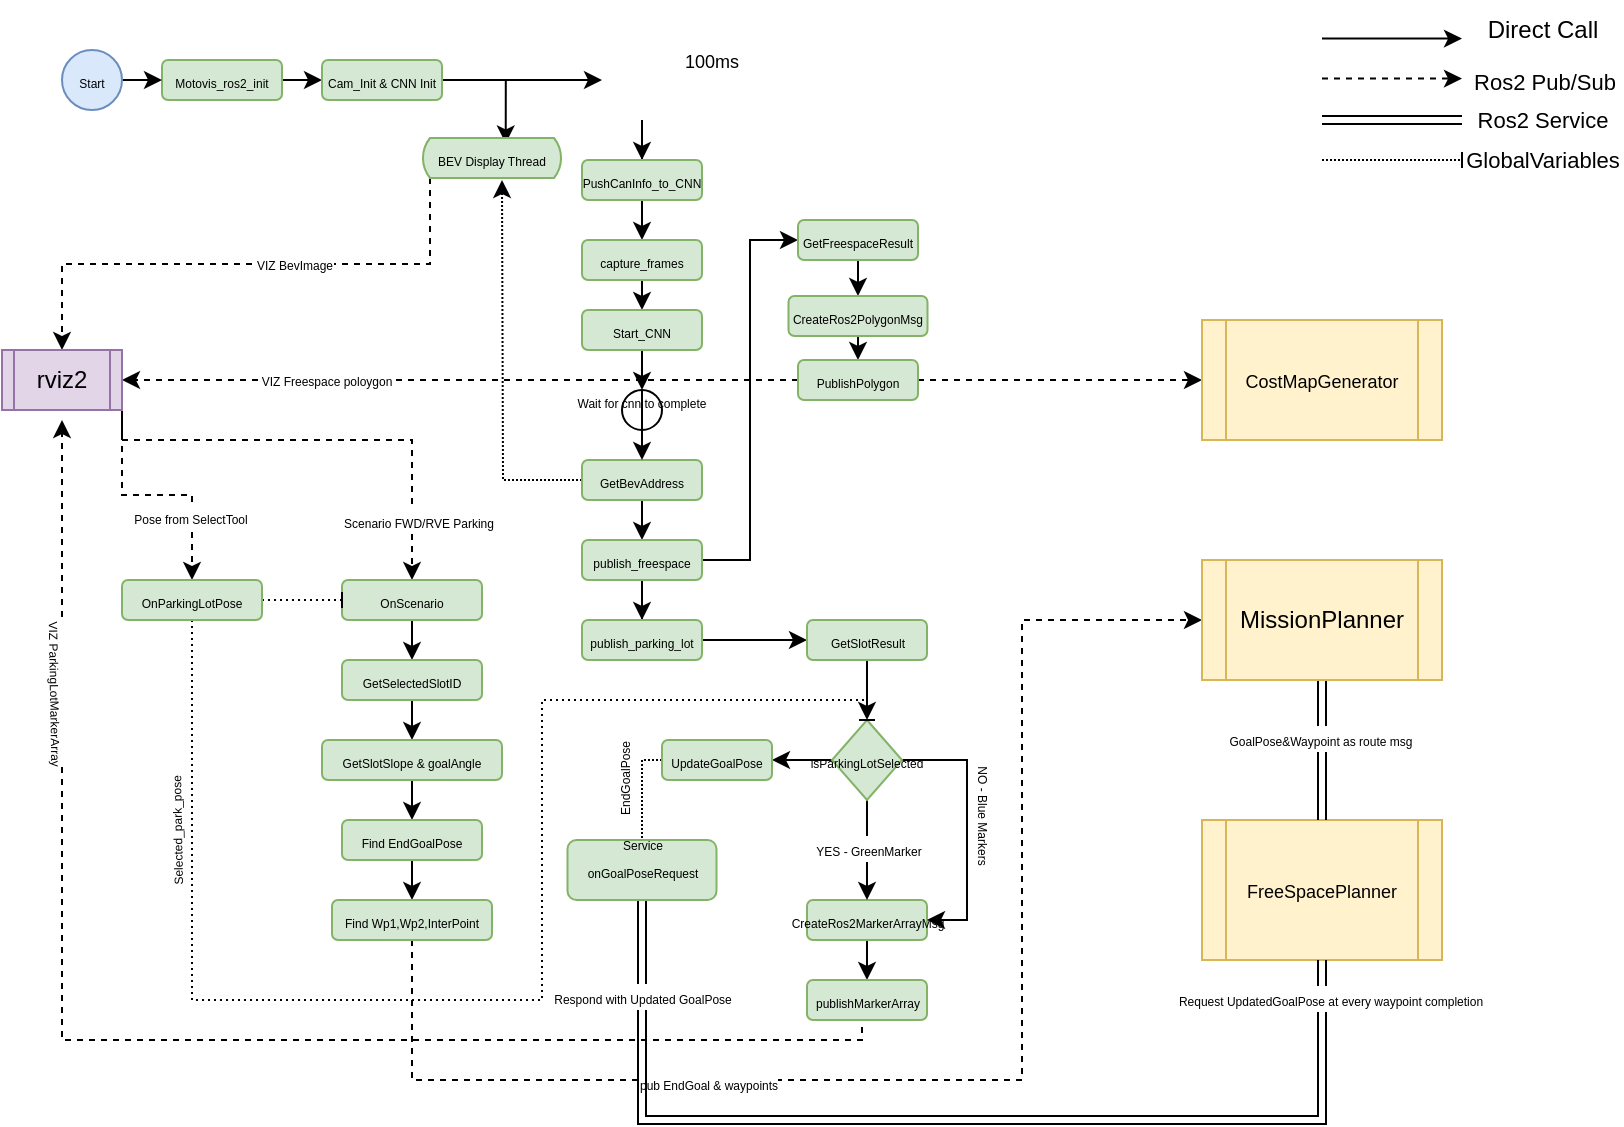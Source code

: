 <mxfile version="21.6.2" type="github">
  <diagram name="Page-1" id="-mco7TJi4aRfyRzVMiyg">
    <mxGraphModel dx="989" dy="577" grid="1" gridSize="10" guides="1" tooltips="1" connect="1" arrows="1" fold="1" page="1" pageScale="1" pageWidth="850" pageHeight="1100" math="0" shadow="0">
      <root>
        <mxCell id="0" />
        <mxCell id="1" parent="0" />
        <mxCell id="SGgT7MJGST8tAyNsxuXf-23" style="edgeStyle=orthogonalEdgeStyle;rounded=0;orthogonalLoop=1;jettySize=auto;html=1;exitX=1;exitY=0.5;exitDx=0;exitDy=0;entryX=0;entryY=0.5;entryDx=0;entryDy=0;" edge="1" parent="1" source="SGgT7MJGST8tAyNsxuXf-1" target="SGgT7MJGST8tAyNsxuXf-3">
          <mxGeometry relative="1" as="geometry" />
        </mxCell>
        <mxCell id="SGgT7MJGST8tAyNsxuXf-1" value="&lt;font style=&quot;font-size: 6px;&quot;&gt;Motovis_ros2_init&lt;/font&gt;" style="rounded=1;whiteSpace=wrap;html=1;fillColor=#d5e8d4;strokeColor=#82b366;" vertex="1" parent="1">
          <mxGeometry x="80" y="50" width="60" height="20" as="geometry" />
        </mxCell>
        <mxCell id="SGgT7MJGST8tAyNsxuXf-22" style="edgeStyle=orthogonalEdgeStyle;rounded=0;orthogonalLoop=1;jettySize=auto;html=1;exitX=1;exitY=0.5;exitDx=0;exitDy=0;entryX=0;entryY=0.5;entryDx=0;entryDy=0;" edge="1" parent="1" source="SGgT7MJGST8tAyNsxuXf-2" target="SGgT7MJGST8tAyNsxuXf-1">
          <mxGeometry relative="1" as="geometry" />
        </mxCell>
        <mxCell id="SGgT7MJGST8tAyNsxuXf-2" value="&lt;font style=&quot;font-size: 6px;&quot;&gt;Start&lt;/font&gt;" style="ellipse;whiteSpace=wrap;html=1;aspect=fixed;fillColor=#dae8fc;strokeColor=#6c8ebf;" vertex="1" parent="1">
          <mxGeometry x="30" y="45" width="30" height="30" as="geometry" />
        </mxCell>
        <mxCell id="SGgT7MJGST8tAyNsxuXf-24" style="edgeStyle=orthogonalEdgeStyle;rounded=0;orthogonalLoop=1;jettySize=auto;html=1;exitX=1;exitY=0.5;exitDx=0;exitDy=0;" edge="1" parent="1" source="SGgT7MJGST8tAyNsxuXf-3" target="SGgT7MJGST8tAyNsxuXf-9">
          <mxGeometry relative="1" as="geometry" />
        </mxCell>
        <mxCell id="SGgT7MJGST8tAyNsxuXf-25" style="edgeStyle=orthogonalEdgeStyle;rounded=0;orthogonalLoop=1;jettySize=auto;html=1;exitX=1;exitY=0.5;exitDx=0;exitDy=0;entryX=0.598;entryY=0.136;entryDx=0;entryDy=0;entryPerimeter=0;" edge="1" parent="1" source="SGgT7MJGST8tAyNsxuXf-3" target="SGgT7MJGST8tAyNsxuXf-20">
          <mxGeometry relative="1" as="geometry" />
        </mxCell>
        <mxCell id="SGgT7MJGST8tAyNsxuXf-3" value="&lt;font style=&quot;font-size: 6px;&quot;&gt;Cam_Init &amp;amp; CNN Init&lt;/font&gt;" style="rounded=1;whiteSpace=wrap;html=1;fillColor=#d5e8d4;strokeColor=#82b366;" vertex="1" parent="1">
          <mxGeometry x="160" y="50" width="60" height="20" as="geometry" />
        </mxCell>
        <mxCell id="SGgT7MJGST8tAyNsxuXf-27" style="edgeStyle=orthogonalEdgeStyle;rounded=0;orthogonalLoop=1;jettySize=auto;html=1;exitX=0.5;exitY=1;exitDx=0;exitDy=0;" edge="1" parent="1" source="SGgT7MJGST8tAyNsxuXf-9" target="SGgT7MJGST8tAyNsxuXf-11">
          <mxGeometry relative="1" as="geometry" />
        </mxCell>
        <mxCell id="SGgT7MJGST8tAyNsxuXf-9" value="" style="shape=image;html=1;verticalAlign=top;verticalLabelPosition=bottom;labelBackgroundColor=#ffffff;imageAspect=0;aspect=fixed;image=https://cdn3.iconfinder.com/data/icons/arrows-set-12/512/history-128.png" vertex="1" parent="1">
          <mxGeometry x="300" y="40" width="40" height="40" as="geometry" />
        </mxCell>
        <mxCell id="SGgT7MJGST8tAyNsxuXf-28" style="edgeStyle=orthogonalEdgeStyle;rounded=0;orthogonalLoop=1;jettySize=auto;html=1;exitX=0.5;exitY=1;exitDx=0;exitDy=0;entryX=0.5;entryY=0;entryDx=0;entryDy=0;" edge="1" parent="1" source="SGgT7MJGST8tAyNsxuXf-11" target="SGgT7MJGST8tAyNsxuXf-13">
          <mxGeometry relative="1" as="geometry" />
        </mxCell>
        <mxCell id="SGgT7MJGST8tAyNsxuXf-11" value="&lt;font style=&quot;font-size: 6px;&quot;&gt;PushCanInfo_to_CNN&lt;/font&gt;" style="rounded=1;whiteSpace=wrap;html=1;fillColor=#d5e8d4;strokeColor=#82b366;" vertex="1" parent="1">
          <mxGeometry x="290" y="100" width="60" height="20" as="geometry" />
        </mxCell>
        <mxCell id="SGgT7MJGST8tAyNsxuXf-29" style="edgeStyle=orthogonalEdgeStyle;rounded=0;orthogonalLoop=1;jettySize=auto;html=1;exitX=0.5;exitY=1;exitDx=0;exitDy=0;entryX=0.5;entryY=0;entryDx=0;entryDy=0;" edge="1" parent="1" source="SGgT7MJGST8tAyNsxuXf-13" target="SGgT7MJGST8tAyNsxuXf-14">
          <mxGeometry relative="1" as="geometry" />
        </mxCell>
        <mxCell id="SGgT7MJGST8tAyNsxuXf-13" value="&lt;font style=&quot;font-size: 6px;&quot;&gt;capture_frames&lt;/font&gt;" style="rounded=1;whiteSpace=wrap;html=1;fillColor=#d5e8d4;strokeColor=#82b366;" vertex="1" parent="1">
          <mxGeometry x="290" y="140" width="60" height="20" as="geometry" />
        </mxCell>
        <mxCell id="SGgT7MJGST8tAyNsxuXf-32" style="edgeStyle=orthogonalEdgeStyle;rounded=0;orthogonalLoop=1;jettySize=auto;html=1;exitX=0.5;exitY=1;exitDx=0;exitDy=0;entryX=0.5;entryY=0;entryDx=0;entryDy=0;" edge="1" parent="1" source="SGgT7MJGST8tAyNsxuXf-14" target="SGgT7MJGST8tAyNsxuXf-31">
          <mxGeometry relative="1" as="geometry" />
        </mxCell>
        <mxCell id="SGgT7MJGST8tAyNsxuXf-14" value="&lt;span style=&quot;font-size: 6px;&quot;&gt;Start_CNN&lt;/span&gt;" style="rounded=1;whiteSpace=wrap;html=1;fillColor=#d5e8d4;strokeColor=#82b366;" vertex="1" parent="1">
          <mxGeometry x="290" y="175" width="60" height="20" as="geometry" />
        </mxCell>
        <mxCell id="SGgT7MJGST8tAyNsxuXf-38" style="edgeStyle=orthogonalEdgeStyle;rounded=0;orthogonalLoop=1;jettySize=auto;html=1;exitX=0;exitY=0.5;exitDx=0;exitDy=0;dashed=1;dashPattern=1 1;" edge="1" parent="1" source="SGgT7MJGST8tAyNsxuXf-15">
          <mxGeometry relative="1" as="geometry">
            <mxPoint x="250" y="110" as="targetPoint" />
          </mxGeometry>
        </mxCell>
        <mxCell id="SGgT7MJGST8tAyNsxuXf-39" style="edgeStyle=orthogonalEdgeStyle;rounded=0;orthogonalLoop=1;jettySize=auto;html=1;exitX=0.5;exitY=1;exitDx=0;exitDy=0;entryX=0.5;entryY=0;entryDx=0;entryDy=0;" edge="1" parent="1" source="SGgT7MJGST8tAyNsxuXf-15" target="SGgT7MJGST8tAyNsxuXf-17">
          <mxGeometry relative="1" as="geometry" />
        </mxCell>
        <mxCell id="SGgT7MJGST8tAyNsxuXf-15" value="&lt;font style=&quot;font-size: 6px;&quot;&gt;GetBevAddress&lt;/font&gt;" style="rounded=1;whiteSpace=wrap;html=1;fillColor=#d5e8d4;strokeColor=#82b366;" vertex="1" parent="1">
          <mxGeometry x="290" y="250" width="60" height="20" as="geometry" />
        </mxCell>
        <mxCell id="SGgT7MJGST8tAyNsxuXf-40" style="edgeStyle=orthogonalEdgeStyle;rounded=0;orthogonalLoop=1;jettySize=auto;html=1;exitX=1;exitY=0.5;exitDx=0;exitDy=0;entryX=0;entryY=0.5;entryDx=0;entryDy=0;" edge="1" parent="1" source="SGgT7MJGST8tAyNsxuXf-17" target="SGgT7MJGST8tAyNsxuXf-19">
          <mxGeometry relative="1" as="geometry" />
        </mxCell>
        <mxCell id="SGgT7MJGST8tAyNsxuXf-91" style="edgeStyle=orthogonalEdgeStyle;rounded=0;orthogonalLoop=1;jettySize=auto;html=1;exitX=0.5;exitY=1;exitDx=0;exitDy=0;" edge="1" parent="1" source="SGgT7MJGST8tAyNsxuXf-17" target="SGgT7MJGST8tAyNsxuXf-52">
          <mxGeometry relative="1" as="geometry" />
        </mxCell>
        <mxCell id="SGgT7MJGST8tAyNsxuXf-17" value="&lt;font style=&quot;font-size: 6px;&quot;&gt;publish_freespace&lt;/font&gt;" style="rounded=1;whiteSpace=wrap;html=1;fillColor=#d5e8d4;strokeColor=#82b366;" vertex="1" parent="1">
          <mxGeometry x="290" y="290" width="60" height="20" as="geometry" />
        </mxCell>
        <mxCell id="SGgT7MJGST8tAyNsxuXf-119" style="edgeStyle=orthogonalEdgeStyle;rounded=0;orthogonalLoop=1;jettySize=auto;html=1;exitX=0.5;exitY=1;exitDx=0;exitDy=0;entryX=0.5;entryY=0;entryDx=0;entryDy=0;" edge="1" parent="1" source="SGgT7MJGST8tAyNsxuXf-19" target="SGgT7MJGST8tAyNsxuXf-41">
          <mxGeometry relative="1" as="geometry" />
        </mxCell>
        <mxCell id="SGgT7MJGST8tAyNsxuXf-19" value="&lt;font style=&quot;font-size: 6px;&quot;&gt;GetFreespaceResult&lt;/font&gt;" style="rounded=1;whiteSpace=wrap;html=1;fillColor=#d5e8d4;strokeColor=#82b366;" vertex="1" parent="1">
          <mxGeometry x="398" y="130" width="60" height="20" as="geometry" />
        </mxCell>
        <mxCell id="SGgT7MJGST8tAyNsxuXf-54" style="edgeStyle=orthogonalEdgeStyle;rounded=0;orthogonalLoop=1;jettySize=auto;html=1;exitX=0;exitY=0;exitDx=4;exitDy=20;exitPerimeter=0;dashed=1;" edge="1" parent="1" source="SGgT7MJGST8tAyNsxuXf-20" target="SGgT7MJGST8tAyNsxuXf-53">
          <mxGeometry relative="1" as="geometry" />
        </mxCell>
        <mxCell id="SGgT7MJGST8tAyNsxuXf-117" value="&lt;font style=&quot;font-size: 6px;&quot;&gt;VIZ BevImage&lt;/font&gt;" style="edgeLabel;html=1;align=center;verticalAlign=middle;resizable=0;points=[];" vertex="1" connectable="0" parent="SGgT7MJGST8tAyNsxuXf-54">
          <mxGeometry x="-0.178" y="-1" relative="1" as="geometry">
            <mxPoint as="offset" />
          </mxGeometry>
        </mxCell>
        <mxCell id="SGgT7MJGST8tAyNsxuXf-20" value="&lt;font style=&quot;font-size: 6px;&quot;&gt;BEV Display Thread&lt;/font&gt;" style="html=1;dashed=0;whiteSpace=wrap;shape=mxgraph.dfd.loop;fillColor=#d5e8d4;strokeColor=#82b366;" vertex="1" parent="1">
          <mxGeometry x="210" y="89" width="70" height="20" as="geometry" />
        </mxCell>
        <mxCell id="SGgT7MJGST8tAyNsxuXf-33" style="edgeStyle=orthogonalEdgeStyle;rounded=0;orthogonalLoop=1;jettySize=auto;html=1;exitX=0.5;exitY=1;exitDx=0;exitDy=0;entryX=0.5;entryY=0;entryDx=0;entryDy=0;" edge="1" parent="1" source="SGgT7MJGST8tAyNsxuXf-31" target="SGgT7MJGST8tAyNsxuXf-15">
          <mxGeometry relative="1" as="geometry" />
        </mxCell>
        <mxCell id="SGgT7MJGST8tAyNsxuXf-31" value="" style="shape=lineEllipse;line=vertical;perimeter=ellipsePerimeter;whiteSpace=wrap;html=1;backgroundOutline=1;" vertex="1" parent="1">
          <mxGeometry x="310" y="215" width="20" height="20" as="geometry" />
        </mxCell>
        <mxCell id="SGgT7MJGST8tAyNsxuXf-34" value="&lt;font style=&quot;font-size: 6px;&quot;&gt;Wait for cnn to complete&lt;/font&gt;" style="text;html=1;strokeColor=none;fillColor=none;align=center;verticalAlign=middle;whiteSpace=wrap;rounded=0;" vertex="1" parent="1">
          <mxGeometry x="280" y="215" width="80" height="10" as="geometry" />
        </mxCell>
        <mxCell id="SGgT7MJGST8tAyNsxuXf-120" style="edgeStyle=orthogonalEdgeStyle;rounded=0;orthogonalLoop=1;jettySize=auto;html=1;exitX=0.5;exitY=1;exitDx=0;exitDy=0;entryX=0.5;entryY=0;entryDx=0;entryDy=0;" edge="1" parent="1" source="SGgT7MJGST8tAyNsxuXf-41" target="SGgT7MJGST8tAyNsxuXf-45">
          <mxGeometry relative="1" as="geometry" />
        </mxCell>
        <mxCell id="SGgT7MJGST8tAyNsxuXf-41" value="&lt;font style=&quot;font-size: 6px;&quot;&gt;CreateRos2PolygonMsg&lt;/font&gt;" style="rounded=1;whiteSpace=wrap;html=1;fillColor=#d5e8d4;strokeColor=#82b366;" vertex="1" parent="1">
          <mxGeometry x="393.25" y="168" width="69.5" height="20" as="geometry" />
        </mxCell>
        <mxCell id="SGgT7MJGST8tAyNsxuXf-51" style="edgeStyle=orthogonalEdgeStyle;rounded=0;orthogonalLoop=1;jettySize=auto;html=1;exitX=1;exitY=0.5;exitDx=0;exitDy=0;entryX=0;entryY=0.5;entryDx=0;entryDy=0;dashed=1;" edge="1" parent="1" source="SGgT7MJGST8tAyNsxuXf-45" target="SGgT7MJGST8tAyNsxuXf-49">
          <mxGeometry relative="1" as="geometry" />
        </mxCell>
        <mxCell id="SGgT7MJGST8tAyNsxuXf-55" style="edgeStyle=orthogonalEdgeStyle;rounded=0;orthogonalLoop=1;jettySize=auto;html=1;exitX=0;exitY=0.5;exitDx=0;exitDy=0;entryX=1;entryY=0.5;entryDx=0;entryDy=0;dashed=1;" edge="1" parent="1" source="SGgT7MJGST8tAyNsxuXf-45" target="SGgT7MJGST8tAyNsxuXf-53">
          <mxGeometry relative="1" as="geometry">
            <Array as="points">
              <mxPoint x="395" y="210" />
              <mxPoint x="140" y="210" />
              <mxPoint x="140" y="215" />
            </Array>
          </mxGeometry>
        </mxCell>
        <mxCell id="SGgT7MJGST8tAyNsxuXf-116" value="&lt;font style=&quot;font-size: 6px;&quot;&gt;VIZ Freespace poloygon&lt;/font&gt;" style="edgeLabel;html=1;align=center;verticalAlign=middle;resizable=0;points=[];" vertex="1" connectable="0" parent="SGgT7MJGST8tAyNsxuXf-55">
          <mxGeometry x="0.396" y="-1" relative="1" as="geometry">
            <mxPoint as="offset" />
          </mxGeometry>
        </mxCell>
        <mxCell id="SGgT7MJGST8tAyNsxuXf-45" value="&lt;font style=&quot;font-size: 6px;&quot;&gt;PublishPolygon&lt;/font&gt;" style="rounded=1;whiteSpace=wrap;html=1;fillColor=#d5e8d4;strokeColor=#82b366;" vertex="1" parent="1">
          <mxGeometry x="398" y="200" width="60" height="20" as="geometry" />
        </mxCell>
        <mxCell id="SGgT7MJGST8tAyNsxuXf-49" value="&lt;font style=&quot;font-size: 9px;&quot;&gt;CostMapGenerator&lt;/font&gt;" style="shape=process;whiteSpace=wrap;html=1;backgroundOutline=1;fillColor=#fff2cc;strokeColor=#d6b656;" vertex="1" parent="1">
          <mxGeometry x="600" y="180" width="120" height="60" as="geometry" />
        </mxCell>
        <mxCell id="SGgT7MJGST8tAyNsxuXf-50" value="&lt;font style=&quot;font-size: 9px;&quot;&gt;FreeSpacePlanner&lt;/font&gt;" style="shape=process;whiteSpace=wrap;html=1;backgroundOutline=1;fillColor=#fff2cc;strokeColor=#d6b656;" vertex="1" parent="1">
          <mxGeometry x="600" y="430" width="120" height="70" as="geometry" />
        </mxCell>
        <mxCell id="SGgT7MJGST8tAyNsxuXf-60" style="edgeStyle=orthogonalEdgeStyle;rounded=0;orthogonalLoop=1;jettySize=auto;html=1;exitX=1;exitY=0.5;exitDx=0;exitDy=0;entryX=0;entryY=0.5;entryDx=0;entryDy=0;" edge="1" parent="1" source="SGgT7MJGST8tAyNsxuXf-52" target="SGgT7MJGST8tAyNsxuXf-57">
          <mxGeometry relative="1" as="geometry">
            <mxPoint x="380" y="330" as="targetPoint" />
          </mxGeometry>
        </mxCell>
        <mxCell id="SGgT7MJGST8tAyNsxuXf-52" value="&lt;font style=&quot;font-size: 6px;&quot;&gt;publish_parking_lot&lt;/font&gt;" style="rounded=1;whiteSpace=wrap;html=1;fillColor=#d5e8d4;strokeColor=#82b366;" vertex="1" parent="1">
          <mxGeometry x="290" y="330" width="60" height="20" as="geometry" />
        </mxCell>
        <mxCell id="SGgT7MJGST8tAyNsxuXf-74" style="edgeStyle=orthogonalEdgeStyle;rounded=0;orthogonalLoop=1;jettySize=auto;html=1;exitX=1;exitY=0.5;exitDx=0;exitDy=0;entryX=0.5;entryY=0;entryDx=0;entryDy=0;dashed=1;" edge="1" parent="1" source="SGgT7MJGST8tAyNsxuXf-53" target="SGgT7MJGST8tAyNsxuXf-73">
          <mxGeometry relative="1" as="geometry">
            <Array as="points">
              <mxPoint x="60" y="240" />
              <mxPoint x="205" y="240" />
            </Array>
          </mxGeometry>
        </mxCell>
        <mxCell id="SGgT7MJGST8tAyNsxuXf-75" value="&lt;font style=&quot;font-size: 6px;&quot;&gt;Scenario FWD/RVE Parking&lt;/font&gt;" style="edgeLabel;html=1;align=center;verticalAlign=middle;resizable=0;points=[];rotation=0;" vertex="1" connectable="0" parent="SGgT7MJGST8tAyNsxuXf-74">
          <mxGeometry x="0.259" relative="1" as="geometry">
            <mxPoint x="24" y="40" as="offset" />
          </mxGeometry>
        </mxCell>
        <mxCell id="SGgT7MJGST8tAyNsxuXf-99" style="edgeStyle=orthogonalEdgeStyle;rounded=0;orthogonalLoop=1;jettySize=auto;html=1;exitX=1;exitY=1;exitDx=0;exitDy=0;dashed=1;" edge="1" parent="1" source="SGgT7MJGST8tAyNsxuXf-53" target="SGgT7MJGST8tAyNsxuXf-98">
          <mxGeometry relative="1" as="geometry" />
        </mxCell>
        <mxCell id="SGgT7MJGST8tAyNsxuXf-100" value="&lt;font style=&quot;font-size: 6px;&quot;&gt;Pose from SelectTool&lt;/font&gt;" style="edgeLabel;html=1;align=center;verticalAlign=middle;resizable=0;points=[];" vertex="1" connectable="0" parent="SGgT7MJGST8tAyNsxuXf-99">
          <mxGeometry x="0.459" y="-1" relative="1" as="geometry">
            <mxPoint as="offset" />
          </mxGeometry>
        </mxCell>
        <mxCell id="SGgT7MJGST8tAyNsxuXf-53" value="rviz2" style="shape=process;whiteSpace=wrap;html=1;backgroundOutline=1;fillColor=#e1d5e7;strokeColor=#9673a6;" vertex="1" parent="1">
          <mxGeometry y="195" width="60" height="30" as="geometry" />
        </mxCell>
        <mxCell id="SGgT7MJGST8tAyNsxuXf-107" style="edgeStyle=orthogonalEdgeStyle;rounded=0;orthogonalLoop=1;jettySize=auto;html=1;exitX=0.5;exitY=1;exitDx=0;exitDy=0;entryX=0.5;entryY=0;entryDx=0;entryDy=0;" edge="1" parent="1" source="SGgT7MJGST8tAyNsxuXf-57" target="SGgT7MJGST8tAyNsxuXf-64">
          <mxGeometry relative="1" as="geometry" />
        </mxCell>
        <mxCell id="SGgT7MJGST8tAyNsxuXf-57" value="&lt;font style=&quot;font-size: 6px;&quot;&gt;GetSlotResult&lt;/font&gt;" style="rounded=1;whiteSpace=wrap;html=1;fillColor=#d5e8d4;strokeColor=#82b366;" vertex="1" parent="1">
          <mxGeometry x="402.5" y="330" width="60" height="20" as="geometry" />
        </mxCell>
        <mxCell id="SGgT7MJGST8tAyNsxuXf-102" style="edgeStyle=orthogonalEdgeStyle;rounded=0;orthogonalLoop=1;jettySize=auto;html=1;exitX=0.5;exitY=1;exitDx=0;exitDy=0;entryX=0.5;entryY=0;entryDx=0;entryDy=0;" edge="1" parent="1" source="SGgT7MJGST8tAyNsxuXf-62" target="SGgT7MJGST8tAyNsxuXf-70">
          <mxGeometry relative="1" as="geometry" />
        </mxCell>
        <mxCell id="SGgT7MJGST8tAyNsxuXf-62" value="&lt;font style=&quot;font-size: 6px;&quot;&gt;CreateRos2MarkerArrayMsg&lt;/font&gt;" style="rounded=1;whiteSpace=wrap;html=1;fillColor=#d5e8d4;strokeColor=#82b366;" vertex="1" parent="1">
          <mxGeometry x="402.5" y="470" width="60" height="20" as="geometry" />
        </mxCell>
        <mxCell id="SGgT7MJGST8tAyNsxuXf-65" style="edgeStyle=orthogonalEdgeStyle;rounded=0;orthogonalLoop=1;jettySize=auto;html=1;exitX=0.5;exitY=1;exitDx=0;exitDy=0;entryX=0.5;entryY=0;entryDx=0;entryDy=0;" edge="1" parent="1" source="SGgT7MJGST8tAyNsxuXf-64" target="SGgT7MJGST8tAyNsxuXf-62">
          <mxGeometry relative="1" as="geometry" />
        </mxCell>
        <mxCell id="SGgT7MJGST8tAyNsxuXf-66" value="&lt;font style=&quot;font-size: 6px;&quot;&gt;YES - GreenMarker&lt;/font&gt;" style="edgeLabel;html=1;align=center;verticalAlign=middle;resizable=0;points=[];" vertex="1" connectable="0" parent="SGgT7MJGST8tAyNsxuXf-65">
          <mxGeometry x="-0.219" y="2" relative="1" as="geometry">
            <mxPoint x="-2" y="4" as="offset" />
          </mxGeometry>
        </mxCell>
        <mxCell id="SGgT7MJGST8tAyNsxuXf-67" style="edgeStyle=orthogonalEdgeStyle;rounded=0;orthogonalLoop=1;jettySize=auto;html=1;exitX=1;exitY=0.5;exitDx=0;exitDy=0;entryX=1;entryY=0.5;entryDx=0;entryDy=0;" edge="1" parent="1" source="SGgT7MJGST8tAyNsxuXf-64" target="SGgT7MJGST8tAyNsxuXf-62">
          <mxGeometry relative="1" as="geometry" />
        </mxCell>
        <mxCell id="SGgT7MJGST8tAyNsxuXf-68" value="&lt;font style=&quot;font-size: 6px;&quot;&gt;NO - Blue Markers&lt;/font&gt;" style="edgeLabel;html=1;align=center;verticalAlign=middle;resizable=0;points=[];rotation=90;" vertex="1" connectable="0" parent="SGgT7MJGST8tAyNsxuXf-67">
          <mxGeometry x="-0.138" y="-2" relative="1" as="geometry">
            <mxPoint x="12" y="3" as="offset" />
          </mxGeometry>
        </mxCell>
        <mxCell id="SGgT7MJGST8tAyNsxuXf-106" style="edgeStyle=orthogonalEdgeStyle;rounded=0;orthogonalLoop=1;jettySize=auto;html=1;exitX=0.5;exitY=1;exitDx=0;exitDy=0;entryX=1;entryY=0.5;entryDx=0;entryDy=0;" edge="1" parent="1" source="SGgT7MJGST8tAyNsxuXf-64" target="SGgT7MJGST8tAyNsxuXf-105">
          <mxGeometry relative="1" as="geometry">
            <Array as="points">
              <mxPoint x="433" y="400" />
            </Array>
          </mxGeometry>
        </mxCell>
        <mxCell id="SGgT7MJGST8tAyNsxuXf-64" value="&lt;font style=&quot;font-size: 6px;&quot;&gt;isParkingLotSelected&lt;/font&gt;" style="rhombus;whiteSpace=wrap;html=1;fillColor=#d5e8d4;strokeColor=#82b366;" vertex="1" parent="1">
          <mxGeometry x="415" y="380" width="35" height="40" as="geometry" />
        </mxCell>
        <mxCell id="SGgT7MJGST8tAyNsxuXf-92" style="edgeStyle=orthogonalEdgeStyle;rounded=0;orthogonalLoop=1;jettySize=auto;html=1;exitX=0.5;exitY=1;exitDx=0;exitDy=0;dashed=1;" edge="1" parent="1" source="SGgT7MJGST8tAyNsxuXf-70">
          <mxGeometry relative="1" as="geometry">
            <mxPoint x="30" y="230" as="targetPoint" />
            <Array as="points">
              <mxPoint x="430" y="540" />
              <mxPoint x="30" y="540" />
            </Array>
          </mxGeometry>
        </mxCell>
        <mxCell id="SGgT7MJGST8tAyNsxuXf-93" value="&lt;font style=&quot;font-size: 6px;&quot;&gt;VIZ ParkingLotMarkerArray&lt;/font&gt;" style="edgeLabel;html=1;align=center;verticalAlign=middle;resizable=0;points=[];rotation=89;" vertex="1" connectable="0" parent="SGgT7MJGST8tAyNsxuXf-92">
          <mxGeometry x="0.624" y="2" relative="1" as="geometry">
            <mxPoint as="offset" />
          </mxGeometry>
        </mxCell>
        <mxCell id="SGgT7MJGST8tAyNsxuXf-70" value="&lt;font style=&quot;font-size: 6px;&quot;&gt;publishMarkerArray&lt;/font&gt;" style="rounded=1;whiteSpace=wrap;html=1;fillColor=#d5e8d4;strokeColor=#82b366;" vertex="1" parent="1">
          <mxGeometry x="402.5" y="510" width="60" height="20" as="geometry" />
        </mxCell>
        <mxCell id="SGgT7MJGST8tAyNsxuXf-84" style="edgeStyle=orthogonalEdgeStyle;rounded=0;orthogonalLoop=1;jettySize=auto;html=1;exitX=0.5;exitY=1;exitDx=0;exitDy=0;entryX=0.5;entryY=0;entryDx=0;entryDy=0;" edge="1" parent="1" source="SGgT7MJGST8tAyNsxuXf-73" target="SGgT7MJGST8tAyNsxuXf-76">
          <mxGeometry relative="1" as="geometry" />
        </mxCell>
        <mxCell id="SGgT7MJGST8tAyNsxuXf-73" value="&lt;font style=&quot;font-size: 6px;&quot;&gt;OnScenario&lt;/font&gt;" style="rounded=1;whiteSpace=wrap;html=1;fillColor=#d5e8d4;strokeColor=#82b366;" vertex="1" parent="1">
          <mxGeometry x="170" y="310" width="70" height="20" as="geometry" />
        </mxCell>
        <mxCell id="SGgT7MJGST8tAyNsxuXf-85" style="edgeStyle=orthogonalEdgeStyle;rounded=0;orthogonalLoop=1;jettySize=auto;html=1;exitX=0.5;exitY=1;exitDx=0;exitDy=0;entryX=0.5;entryY=0;entryDx=0;entryDy=0;" edge="1" parent="1" source="SGgT7MJGST8tAyNsxuXf-76" target="SGgT7MJGST8tAyNsxuXf-77">
          <mxGeometry relative="1" as="geometry" />
        </mxCell>
        <mxCell id="SGgT7MJGST8tAyNsxuXf-76" value="&lt;font style=&quot;font-size: 6px;&quot;&gt;GetSelectedSlotID&lt;/font&gt;" style="rounded=1;whiteSpace=wrap;html=1;fillColor=#d5e8d4;strokeColor=#82b366;" vertex="1" parent="1">
          <mxGeometry x="170" y="350" width="70" height="20" as="geometry" />
        </mxCell>
        <mxCell id="SGgT7MJGST8tAyNsxuXf-86" style="edgeStyle=orthogonalEdgeStyle;rounded=0;orthogonalLoop=1;jettySize=auto;html=1;exitX=0.5;exitY=1;exitDx=0;exitDy=0;entryX=0.5;entryY=0;entryDx=0;entryDy=0;" edge="1" parent="1" source="SGgT7MJGST8tAyNsxuXf-77" target="SGgT7MJGST8tAyNsxuXf-78">
          <mxGeometry relative="1" as="geometry" />
        </mxCell>
        <mxCell id="SGgT7MJGST8tAyNsxuXf-77" value="&lt;font style=&quot;font-size: 6px;&quot;&gt;GetSlotSlope &amp;amp; goalAngle&lt;/font&gt;" style="rounded=1;whiteSpace=wrap;html=1;fillColor=#d5e8d4;strokeColor=#82b366;" vertex="1" parent="1">
          <mxGeometry x="160" y="390" width="90" height="20" as="geometry" />
        </mxCell>
        <mxCell id="SGgT7MJGST8tAyNsxuXf-87" style="edgeStyle=orthogonalEdgeStyle;rounded=0;orthogonalLoop=1;jettySize=auto;html=1;exitX=0.5;exitY=1;exitDx=0;exitDy=0;entryX=0.5;entryY=0;entryDx=0;entryDy=0;" edge="1" parent="1" source="SGgT7MJGST8tAyNsxuXf-78" target="SGgT7MJGST8tAyNsxuXf-82">
          <mxGeometry relative="1" as="geometry" />
        </mxCell>
        <mxCell id="SGgT7MJGST8tAyNsxuXf-78" value="&lt;font style=&quot;font-size: 6px;&quot;&gt;Find EndGoalPose&lt;/font&gt;" style="rounded=1;whiteSpace=wrap;html=1;fillColor=#d5e8d4;strokeColor=#82b366;" vertex="1" parent="1">
          <mxGeometry x="170" y="430" width="70" height="20" as="geometry" />
        </mxCell>
        <mxCell id="SGgT7MJGST8tAyNsxuXf-89" style="edgeStyle=orthogonalEdgeStyle;rounded=0;orthogonalLoop=1;jettySize=auto;html=1;exitX=0.5;exitY=1;exitDx=0;exitDy=0;entryX=0;entryY=0.5;entryDx=0;entryDy=0;dashed=1;" edge="1" parent="1" source="SGgT7MJGST8tAyNsxuXf-82" target="SGgT7MJGST8tAyNsxuXf-88">
          <mxGeometry relative="1" as="geometry">
            <Array as="points">
              <mxPoint x="205" y="560" />
              <mxPoint x="510" y="560" />
              <mxPoint x="510" y="330" />
            </Array>
          </mxGeometry>
        </mxCell>
        <mxCell id="SGgT7MJGST8tAyNsxuXf-90" value="&lt;font style=&quot;font-size: 6px;&quot;&gt;pub EndGoal &amp;amp; waypoints&lt;/font&gt;" style="edgeLabel;html=1;align=center;verticalAlign=middle;resizable=0;points=[];" vertex="1" connectable="0" parent="SGgT7MJGST8tAyNsxuXf-89">
          <mxGeometry x="-0.339" y="-1" relative="1" as="geometry">
            <mxPoint x="-12" as="offset" />
          </mxGeometry>
        </mxCell>
        <mxCell id="SGgT7MJGST8tAyNsxuXf-82" value="&lt;span style=&quot;font-size: 6px;&quot;&gt;Find Wp1,Wp2,InterPoint&lt;/span&gt;" style="rounded=1;whiteSpace=wrap;html=1;fillColor=#d5e8d4;strokeColor=#82b366;" vertex="1" parent="1">
          <mxGeometry x="165" y="470" width="80" height="20" as="geometry" />
        </mxCell>
        <mxCell id="SGgT7MJGST8tAyNsxuXf-94" style="edgeStyle=orthogonalEdgeStyle;rounded=0;orthogonalLoop=1;jettySize=auto;html=1;exitX=0.5;exitY=1;exitDx=0;exitDy=0;shape=link;" edge="1" parent="1" source="SGgT7MJGST8tAyNsxuXf-88" target="SGgT7MJGST8tAyNsxuXf-50">
          <mxGeometry relative="1" as="geometry" />
        </mxCell>
        <mxCell id="SGgT7MJGST8tAyNsxuXf-95" value="&lt;font style=&quot;font-size: 6px;&quot;&gt;GoalPose&amp;amp;Waypoint as route msg&lt;/font&gt;" style="edgeLabel;html=1;align=center;verticalAlign=middle;resizable=0;points=[];" vertex="1" connectable="0" parent="SGgT7MJGST8tAyNsxuXf-94">
          <mxGeometry x="-0.166" y="-1" relative="1" as="geometry">
            <mxPoint as="offset" />
          </mxGeometry>
        </mxCell>
        <mxCell id="SGgT7MJGST8tAyNsxuXf-88" value="MissionPlanner" style="shape=process;whiteSpace=wrap;html=1;backgroundOutline=1;fillColor=#fff2cc;strokeColor=#d6b656;" vertex="1" parent="1">
          <mxGeometry x="600" y="300" width="120" height="60" as="geometry" />
        </mxCell>
        <mxCell id="SGgT7MJGST8tAyNsxuXf-96" value="" style="endArrow=classic;html=1;rounded=0;" edge="1" parent="1">
          <mxGeometry width="50" height="50" relative="1" as="geometry">
            <mxPoint x="660" y="39.31" as="sourcePoint" />
            <mxPoint x="730" y="39.31" as="targetPoint" />
            <Array as="points" />
          </mxGeometry>
        </mxCell>
        <mxCell id="SGgT7MJGST8tAyNsxuXf-101" style="edgeStyle=orthogonalEdgeStyle;rounded=0;orthogonalLoop=1;jettySize=auto;html=1;exitX=0.5;exitY=1;exitDx=0;exitDy=0;entryX=0.5;entryY=0;entryDx=0;entryDy=0;dashed=1;dashPattern=1 2;endArrow=baseDash;endFill=0;" edge="1" parent="1" source="SGgT7MJGST8tAyNsxuXf-98" target="SGgT7MJGST8tAyNsxuXf-64">
          <mxGeometry relative="1" as="geometry">
            <Array as="points">
              <mxPoint x="95" y="520" />
              <mxPoint x="270" y="520" />
              <mxPoint x="270" y="370" />
              <mxPoint x="433" y="370" />
            </Array>
          </mxGeometry>
        </mxCell>
        <mxCell id="SGgT7MJGST8tAyNsxuXf-104" value="&lt;font style=&quot;font-size: 6px;&quot;&gt;Selected_park_pose&lt;/font&gt;" style="edgeLabel;html=1;align=center;verticalAlign=middle;resizable=0;points=[];rotation=-91;" vertex="1" connectable="0" parent="SGgT7MJGST8tAyNsxuXf-101">
          <mxGeometry x="-0.591" y="2" relative="1" as="geometry">
            <mxPoint x="-11" y="-35" as="offset" />
          </mxGeometry>
        </mxCell>
        <mxCell id="SGgT7MJGST8tAyNsxuXf-103" style="edgeStyle=orthogonalEdgeStyle;rounded=0;orthogonalLoop=1;jettySize=auto;html=1;exitX=1;exitY=0.5;exitDx=0;exitDy=0;dashed=1;dashPattern=1 2;endArrow=baseDash;endFill=0;" edge="1" parent="1" source="SGgT7MJGST8tAyNsxuXf-98" target="SGgT7MJGST8tAyNsxuXf-73">
          <mxGeometry relative="1" as="geometry" />
        </mxCell>
        <mxCell id="SGgT7MJGST8tAyNsxuXf-98" value="&lt;font style=&quot;font-size: 6px;&quot;&gt;OnParkingLotPose&lt;/font&gt;" style="rounded=1;whiteSpace=wrap;html=1;fillColor=#d5e8d4;strokeColor=#82b366;" vertex="1" parent="1">
          <mxGeometry x="60" y="310" width="70" height="20" as="geometry" />
        </mxCell>
        <mxCell id="SGgT7MJGST8tAyNsxuXf-109" style="edgeStyle=orthogonalEdgeStyle;rounded=0;orthogonalLoop=1;jettySize=auto;html=1;exitX=0;exitY=0.5;exitDx=0;exitDy=0;entryX=0.5;entryY=0;entryDx=0;entryDy=0;dashed=1;dashPattern=1 1;strokeColor=default;endArrow=baseDash;endFill=0;" edge="1" parent="1" source="SGgT7MJGST8tAyNsxuXf-105" target="SGgT7MJGST8tAyNsxuXf-108">
          <mxGeometry relative="1" as="geometry">
            <Array as="points">
              <mxPoint x="320" y="400" />
            </Array>
          </mxGeometry>
        </mxCell>
        <mxCell id="SGgT7MJGST8tAyNsxuXf-110" value="&lt;font style=&quot;font-size: 6px;&quot;&gt;EndGoalPose&lt;/font&gt;" style="edgeLabel;html=1;align=center;verticalAlign=middle;resizable=0;points=[];rotation=-90;" vertex="1" connectable="0" parent="SGgT7MJGST8tAyNsxuXf-109">
          <mxGeometry x="-0.371" y="1" relative="1" as="geometry">
            <mxPoint x="-11" y="4" as="offset" />
          </mxGeometry>
        </mxCell>
        <mxCell id="SGgT7MJGST8tAyNsxuXf-105" value="&lt;font style=&quot;font-size: 6px;&quot;&gt;UpdateGoalPose&lt;/font&gt;" style="rounded=1;whiteSpace=wrap;html=1;fillColor=#d5e8d4;strokeColor=#82b366;" vertex="1" parent="1">
          <mxGeometry x="330" y="390" width="55" height="20" as="geometry" />
        </mxCell>
        <mxCell id="SGgT7MJGST8tAyNsxuXf-112" style="edgeStyle=orthogonalEdgeStyle;rounded=0;orthogonalLoop=1;jettySize=auto;html=1;exitX=0.5;exitY=1;exitDx=0;exitDy=0;entryX=0.5;entryY=1;entryDx=0;entryDy=0;shape=link;" edge="1" parent="1" source="SGgT7MJGST8tAyNsxuXf-108" target="SGgT7MJGST8tAyNsxuXf-50">
          <mxGeometry relative="1" as="geometry">
            <Array as="points">
              <mxPoint x="320" y="580" />
              <mxPoint x="660" y="580" />
            </Array>
          </mxGeometry>
        </mxCell>
        <mxCell id="SGgT7MJGST8tAyNsxuXf-114" value="&lt;font style=&quot;font-size: 6px;&quot;&gt;Request UpdatedGoalPose at every waypoint completion&lt;/font&gt;" style="edgeLabel;html=1;align=center;verticalAlign=middle;resizable=0;points=[];" vertex="1" connectable="0" parent="SGgT7MJGST8tAyNsxuXf-112">
          <mxGeometry x="0.929" y="-4" relative="1" as="geometry">
            <mxPoint as="offset" />
          </mxGeometry>
        </mxCell>
        <mxCell id="SGgT7MJGST8tAyNsxuXf-115" value="&lt;font style=&quot;font-size: 6px;&quot;&gt;Respond with Updated GoalPose&lt;/font&gt;" style="edgeLabel;html=1;align=center;verticalAlign=middle;resizable=0;points=[];" vertex="1" connectable="0" parent="SGgT7MJGST8tAyNsxuXf-112">
          <mxGeometry x="-0.942" relative="1" as="geometry">
            <mxPoint y="32" as="offset" />
          </mxGeometry>
        </mxCell>
        <mxCell id="SGgT7MJGST8tAyNsxuXf-108" value="&lt;font style=&quot;font-size: 6px;&quot;&gt;Service&lt;br&gt;onGoalPoseRequest&lt;br&gt;&lt;br&gt;&lt;/font&gt;" style="rounded=1;whiteSpace=wrap;html=1;fillColor=#d5e8d4;strokeColor=#82b366;" vertex="1" parent="1">
          <mxGeometry x="282.75" y="440" width="74.5" height="30" as="geometry" />
        </mxCell>
        <mxCell id="SGgT7MJGST8tAyNsxuXf-118" value="&lt;font style=&quot;font-size: 9px;&quot;&gt;100ms&lt;/font&gt;" style="text;html=1;strokeColor=none;fillColor=none;align=center;verticalAlign=middle;whiteSpace=wrap;rounded=0;" vertex="1" parent="1">
          <mxGeometry x="330" y="40" width="50" height="20" as="geometry" />
        </mxCell>
        <mxCell id="SGgT7MJGST8tAyNsxuXf-121" value="" style="endArrow=classic;html=1;rounded=0;dashed=1;" edge="1" parent="1">
          <mxGeometry width="50" height="50" relative="1" as="geometry">
            <mxPoint x="660" y="59.31" as="sourcePoint" />
            <mxPoint x="730" y="59.31" as="targetPoint" />
            <Array as="points" />
          </mxGeometry>
        </mxCell>
        <mxCell id="SGgT7MJGST8tAyNsxuXf-124" value="Ros2 Pub/Sub" style="edgeLabel;html=1;align=center;verticalAlign=middle;resizable=0;points=[];" vertex="1" connectable="0" parent="SGgT7MJGST8tAyNsxuXf-121">
          <mxGeometry x="0.556" y="-3" relative="1" as="geometry">
            <mxPoint x="56" y="-2" as="offset" />
          </mxGeometry>
        </mxCell>
        <mxCell id="SGgT7MJGST8tAyNsxuXf-122" value="" style="endArrow=classic;html=1;rounded=0;shape=link;" edge="1" parent="1">
          <mxGeometry width="50" height="50" relative="1" as="geometry">
            <mxPoint x="660" y="80" as="sourcePoint" />
            <mxPoint x="730" y="80" as="targetPoint" />
            <Array as="points" />
          </mxGeometry>
        </mxCell>
        <mxCell id="SGgT7MJGST8tAyNsxuXf-125" value="Ros2 Service" style="edgeLabel;html=1;align=center;verticalAlign=middle;resizable=0;points=[];" vertex="1" connectable="0" parent="SGgT7MJGST8tAyNsxuXf-122">
          <mxGeometry x="0.733" y="1" relative="1" as="geometry">
            <mxPoint x="49" y="1" as="offset" />
          </mxGeometry>
        </mxCell>
        <mxCell id="SGgT7MJGST8tAyNsxuXf-123" value="Direct Call" style="text;html=1;align=center;verticalAlign=middle;resizable=0;points=[];autosize=1;strokeColor=none;fillColor=none;" vertex="1" parent="1">
          <mxGeometry x="730" y="20" width="80" height="30" as="geometry" />
        </mxCell>
        <mxCell id="SGgT7MJGST8tAyNsxuXf-126" value="" style="endArrow=baseDash;html=1;rounded=0;dashed=1;dashPattern=1 1;endFill=0;" edge="1" parent="1">
          <mxGeometry width="50" height="50" relative="1" as="geometry">
            <mxPoint x="660" y="100" as="sourcePoint" />
            <mxPoint x="730" y="100" as="targetPoint" />
            <Array as="points" />
          </mxGeometry>
        </mxCell>
        <mxCell id="SGgT7MJGST8tAyNsxuXf-127" value="GlobalVariables" style="edgeLabel;html=1;align=center;verticalAlign=middle;resizable=0;points=[];" vertex="1" connectable="0" parent="SGgT7MJGST8tAyNsxuXf-126">
          <mxGeometry x="0.733" y="1" relative="1" as="geometry">
            <mxPoint x="49" y="1" as="offset" />
          </mxGeometry>
        </mxCell>
      </root>
    </mxGraphModel>
  </diagram>
</mxfile>
